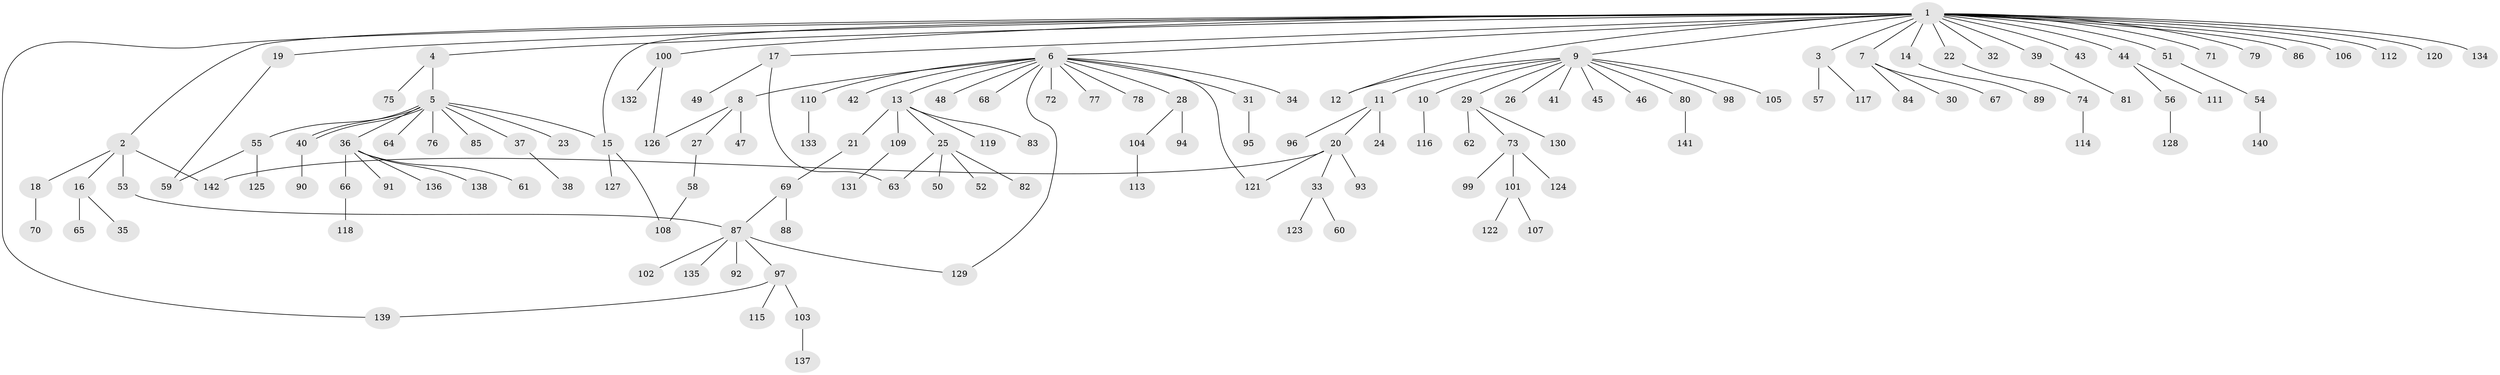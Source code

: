// coarse degree distribution, {27: 0.00909090909090909, 5: 0.02727272727272727, 2: 0.20909090909090908, 12: 0.01818181818181818, 15: 0.00909090909090909, 3: 0.045454545454545456, 4: 0.01818181818181818, 9: 0.00909090909090909, 1: 0.6363636363636364, 6: 0.00909090909090909, 7: 0.00909090909090909}
// Generated by graph-tools (version 1.1) at 2025/51/02/27/25 19:51:56]
// undirected, 142 vertices, 153 edges
graph export_dot {
graph [start="1"]
  node [color=gray90,style=filled];
  1;
  2;
  3;
  4;
  5;
  6;
  7;
  8;
  9;
  10;
  11;
  12;
  13;
  14;
  15;
  16;
  17;
  18;
  19;
  20;
  21;
  22;
  23;
  24;
  25;
  26;
  27;
  28;
  29;
  30;
  31;
  32;
  33;
  34;
  35;
  36;
  37;
  38;
  39;
  40;
  41;
  42;
  43;
  44;
  45;
  46;
  47;
  48;
  49;
  50;
  51;
  52;
  53;
  54;
  55;
  56;
  57;
  58;
  59;
  60;
  61;
  62;
  63;
  64;
  65;
  66;
  67;
  68;
  69;
  70;
  71;
  72;
  73;
  74;
  75;
  76;
  77;
  78;
  79;
  80;
  81;
  82;
  83;
  84;
  85;
  86;
  87;
  88;
  89;
  90;
  91;
  92;
  93;
  94;
  95;
  96;
  97;
  98;
  99;
  100;
  101;
  102;
  103;
  104;
  105;
  106;
  107;
  108;
  109;
  110;
  111;
  112;
  113;
  114;
  115;
  116;
  117;
  118;
  119;
  120;
  121;
  122;
  123;
  124;
  125;
  126;
  127;
  128;
  129;
  130;
  131;
  132;
  133;
  134;
  135;
  136;
  137;
  138;
  139;
  140;
  141;
  142;
  1 -- 2;
  1 -- 3;
  1 -- 4;
  1 -- 6;
  1 -- 7;
  1 -- 9;
  1 -- 12;
  1 -- 14;
  1 -- 15;
  1 -- 17;
  1 -- 19;
  1 -- 22;
  1 -- 32;
  1 -- 39;
  1 -- 43;
  1 -- 44;
  1 -- 51;
  1 -- 71;
  1 -- 79;
  1 -- 86;
  1 -- 100;
  1 -- 106;
  1 -- 112;
  1 -- 120;
  1 -- 134;
  1 -- 139;
  2 -- 16;
  2 -- 18;
  2 -- 53;
  2 -- 142;
  3 -- 57;
  3 -- 117;
  4 -- 5;
  4 -- 75;
  5 -- 15;
  5 -- 23;
  5 -- 36;
  5 -- 37;
  5 -- 40;
  5 -- 40;
  5 -- 55;
  5 -- 64;
  5 -- 76;
  5 -- 85;
  6 -- 8;
  6 -- 13;
  6 -- 28;
  6 -- 31;
  6 -- 34;
  6 -- 42;
  6 -- 48;
  6 -- 68;
  6 -- 72;
  6 -- 77;
  6 -- 78;
  6 -- 110;
  6 -- 121;
  6 -- 129;
  7 -- 30;
  7 -- 67;
  7 -- 84;
  8 -- 27;
  8 -- 47;
  8 -- 126;
  9 -- 10;
  9 -- 11;
  9 -- 12;
  9 -- 26;
  9 -- 29;
  9 -- 41;
  9 -- 45;
  9 -- 46;
  9 -- 80;
  9 -- 98;
  9 -- 105;
  10 -- 116;
  11 -- 20;
  11 -- 24;
  11 -- 96;
  13 -- 21;
  13 -- 25;
  13 -- 83;
  13 -- 109;
  13 -- 119;
  14 -- 89;
  15 -- 108;
  15 -- 127;
  16 -- 35;
  16 -- 65;
  17 -- 49;
  17 -- 63;
  18 -- 70;
  19 -- 59;
  20 -- 33;
  20 -- 93;
  20 -- 121;
  20 -- 142;
  21 -- 69;
  22 -- 74;
  25 -- 50;
  25 -- 52;
  25 -- 63;
  25 -- 82;
  27 -- 58;
  28 -- 94;
  28 -- 104;
  29 -- 62;
  29 -- 73;
  29 -- 130;
  31 -- 95;
  33 -- 60;
  33 -- 123;
  36 -- 61;
  36 -- 66;
  36 -- 91;
  36 -- 136;
  36 -- 138;
  37 -- 38;
  39 -- 81;
  40 -- 90;
  44 -- 56;
  44 -- 111;
  51 -- 54;
  53 -- 87;
  54 -- 140;
  55 -- 59;
  55 -- 125;
  56 -- 128;
  58 -- 108;
  66 -- 118;
  69 -- 87;
  69 -- 88;
  73 -- 99;
  73 -- 101;
  73 -- 124;
  74 -- 114;
  80 -- 141;
  87 -- 92;
  87 -- 97;
  87 -- 102;
  87 -- 129;
  87 -- 135;
  97 -- 103;
  97 -- 115;
  97 -- 139;
  100 -- 126;
  100 -- 132;
  101 -- 107;
  101 -- 122;
  103 -- 137;
  104 -- 113;
  109 -- 131;
  110 -- 133;
}
